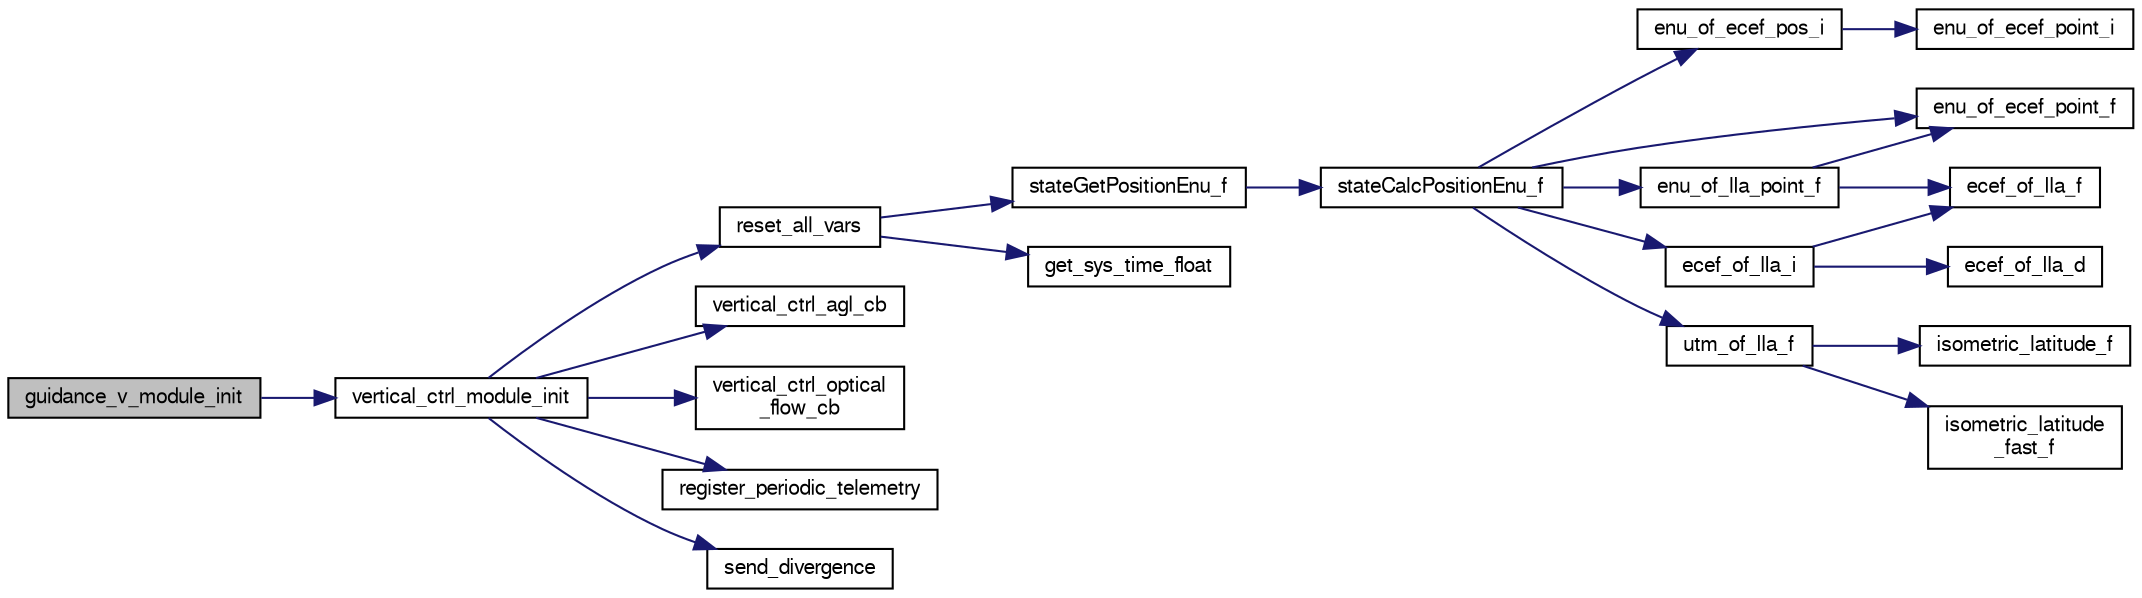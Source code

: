 digraph "guidance_v_module_init"
{
  edge [fontname="FreeSans",fontsize="10",labelfontname="FreeSans",labelfontsize="10"];
  node [fontname="FreeSans",fontsize="10",shape=record];
  rankdir="LR";
  Node1 [label="guidance_v_module_init",height=0.2,width=0.4,color="black", fillcolor="grey75", style="filled", fontcolor="black"];
  Node1 -> Node2 [color="midnightblue",fontsize="10",style="solid",fontname="FreeSans"];
  Node2 [label="vertical_ctrl_module_init",height=0.2,width=0.4,color="black", fillcolor="white", style="filled",URL="$optical__flow__landing_8c.html#a089aaff33040a49a6598aad79528dd1e",tooltip="Initialize the optical flow landing module. "];
  Node2 -> Node3 [color="midnightblue",fontsize="10",style="solid",fontname="FreeSans"];
  Node3 [label="reset_all_vars",height=0.2,width=0.4,color="black", fillcolor="white", style="filled",URL="$optical__flow__landing_8c.html#a46c9da8aa58fea58306c6a47b9f21c89",tooltip="Reset all variables: "];
  Node3 -> Node4 [color="midnightblue",fontsize="10",style="solid",fontname="FreeSans"];
  Node4 [label="stateGetPositionEnu_f",height=0.2,width=0.4,color="black", fillcolor="white", style="filled",URL="$group__state__position.html#ga545d479db45e1a9711e59736b6d1309b",tooltip="Get position in local ENU coordinates (float). "];
  Node4 -> Node5 [color="midnightblue",fontsize="10",style="solid",fontname="FreeSans"];
  Node5 [label="stateCalcPositionEnu_f",height=0.2,width=0.4,color="black", fillcolor="white", style="filled",URL="$group__state__position.html#ga718066acd9581365ca5c2aacb29130fd"];
  Node5 -> Node6 [color="midnightblue",fontsize="10",style="solid",fontname="FreeSans"];
  Node6 [label="enu_of_ecef_point_f",height=0.2,width=0.4,color="black", fillcolor="white", style="filled",URL="$pprz__geodetic__float_8c.html#a2a82ebdce90a3e41d54f72c5e787fcd0"];
  Node5 -> Node7 [color="midnightblue",fontsize="10",style="solid",fontname="FreeSans"];
  Node7 [label="enu_of_ecef_pos_i",height=0.2,width=0.4,color="black", fillcolor="white", style="filled",URL="$group__math__geodetic__int.html#ga710a45725431766f0a003ba93cb58a11",tooltip="Convert a ECEF position to local ENU. "];
  Node7 -> Node8 [color="midnightblue",fontsize="10",style="solid",fontname="FreeSans"];
  Node8 [label="enu_of_ecef_point_i",height=0.2,width=0.4,color="black", fillcolor="white", style="filled",URL="$group__math__geodetic__int.html#ga85bcbfc73a43b120465422ec55647573",tooltip="Convert a point from ECEF to local ENU. "];
  Node5 -> Node9 [color="midnightblue",fontsize="10",style="solid",fontname="FreeSans"];
  Node9 [label="enu_of_lla_point_f",height=0.2,width=0.4,color="black", fillcolor="white", style="filled",URL="$pprz__geodetic__float_8c.html#ab8d5cb7292ea74802e7a94e265c0703a"];
  Node9 -> Node10 [color="midnightblue",fontsize="10",style="solid",fontname="FreeSans"];
  Node10 [label="ecef_of_lla_f",height=0.2,width=0.4,color="black", fillcolor="white", style="filled",URL="$pprz__geodetic__float_8c.html#a65bc5ba8b61d014ca659035759cc001c"];
  Node9 -> Node6 [color="midnightblue",fontsize="10",style="solid",fontname="FreeSans"];
  Node5 -> Node11 [color="midnightblue",fontsize="10",style="solid",fontname="FreeSans"];
  Node11 [label="ecef_of_lla_i",height=0.2,width=0.4,color="black", fillcolor="white", style="filled",URL="$group__math__geodetic__int.html#ga386f7bf340618bf1454ca2a3b5086100",tooltip="Convert a LLA to ECEF. "];
  Node11 -> Node10 [color="midnightblue",fontsize="10",style="solid",fontname="FreeSans"];
  Node11 -> Node12 [color="midnightblue",fontsize="10",style="solid",fontname="FreeSans"];
  Node12 [label="ecef_of_lla_d",height=0.2,width=0.4,color="black", fillcolor="white", style="filled",URL="$group__math__geodetic__double.html#gae6608c48696daebf3382f08e655028d9"];
  Node5 -> Node13 [color="midnightblue",fontsize="10",style="solid",fontname="FreeSans"];
  Node13 [label="utm_of_lla_f",height=0.2,width=0.4,color="black", fillcolor="white", style="filled",URL="$pprz__geodetic__float_8c.html#af99d4775df518f30b741b49c26eceedd"];
  Node13 -> Node14 [color="midnightblue",fontsize="10",style="solid",fontname="FreeSans"];
  Node14 [label="isometric_latitude_f",height=0.2,width=0.4,color="black", fillcolor="white", style="filled",URL="$pprz__geodetic__float_8c.html#a25c5bd31de0ea0d0caf14a0d217ad3ea"];
  Node13 -> Node15 [color="midnightblue",fontsize="10",style="solid",fontname="FreeSans"];
  Node15 [label="isometric_latitude\l_fast_f",height=0.2,width=0.4,color="black", fillcolor="white", style="filled",URL="$pprz__geodetic__float_8c.html#a21ea1b369f7d4abd984fb89c488dde24"];
  Node3 -> Node16 [color="midnightblue",fontsize="10",style="solid",fontname="FreeSans"];
  Node16 [label="get_sys_time_float",height=0.2,width=0.4,color="black", fillcolor="white", style="filled",URL="$sys__time_8h.html#af486c2fb33d8d33645256a9970eb056e",tooltip="Get the time in seconds since startup. "];
  Node2 -> Node17 [color="midnightblue",fontsize="10",style="solid",fontname="FreeSans"];
  Node17 [label="vertical_ctrl_agl_cb",height=0.2,width=0.4,color="black", fillcolor="white", style="filled",URL="$optical__flow__landing_8c.html#a464d4cb1ef2592f8bccd19df1dcec849",tooltip="Function definitions Callback function of the ground altitude. "];
  Node2 -> Node18 [color="midnightblue",fontsize="10",style="solid",fontname="FreeSans"];
  Node18 [label="vertical_ctrl_optical\l_flow_cb",height=0.2,width=0.4,color="black", fillcolor="white", style="filled",URL="$optical__flow__landing_8c.html#a6aaf9d30fabda276ddf0e2e491c156a4"];
  Node2 -> Node19 [color="midnightblue",fontsize="10",style="solid",fontname="FreeSans"];
  Node19 [label="register_periodic_telemetry",height=0.2,width=0.4,color="black", fillcolor="white", style="filled",URL="$telemetry_8c.html#a8b8cf43739f06c54d16370c141b541a0",tooltip="Register a telemetry callback function. "];
  Node2 -> Node20 [color="midnightblue",fontsize="10",style="solid",fontname="FreeSans"];
  Node20 [label="send_divergence",height=0.2,width=0.4,color="black", fillcolor="white", style="filled",URL="$optical__flow__landing_8c.html#afd99ef7471eed18456a2952ad85f30c5"];
}
